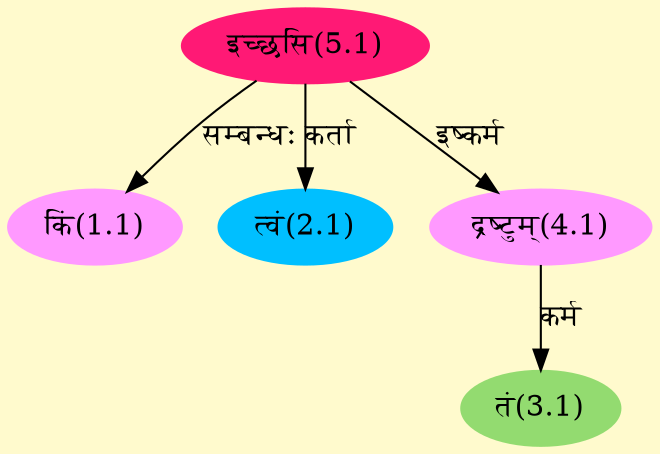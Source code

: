 digraph G{
rankdir=BT;
 compound=true;
 bgcolor="lemonchiffon1";
Node1_1 [style=filled, color="#FF99FF" label = "किं(1.1)"]
Node5_1 [style=filled, color="#FF1975" label = "इच्छसि(5.1)"]
Node2_1 [style=filled, color="#00BFFF" label = "त्वं(2.1)"]
Node3_1 [style=filled, color="#93DB70" label = "तं(3.1)"]
Node4_1 [style=filled, color="#FF99FF" label = "द्रष्टुम्(4.1)"]
/* Start of Relations section */

Node1_1 -> Node5_1 [  label="सम्बन्धः"  dir="back" ]
Node2_1 -> Node5_1 [  label="कर्ता"  dir="back" ]
Node3_1 -> Node4_1 [  label="कर्म"  dir="back" ]
Node4_1 -> Node5_1 [  label="इष्कर्म"  dir="back" ]
}
